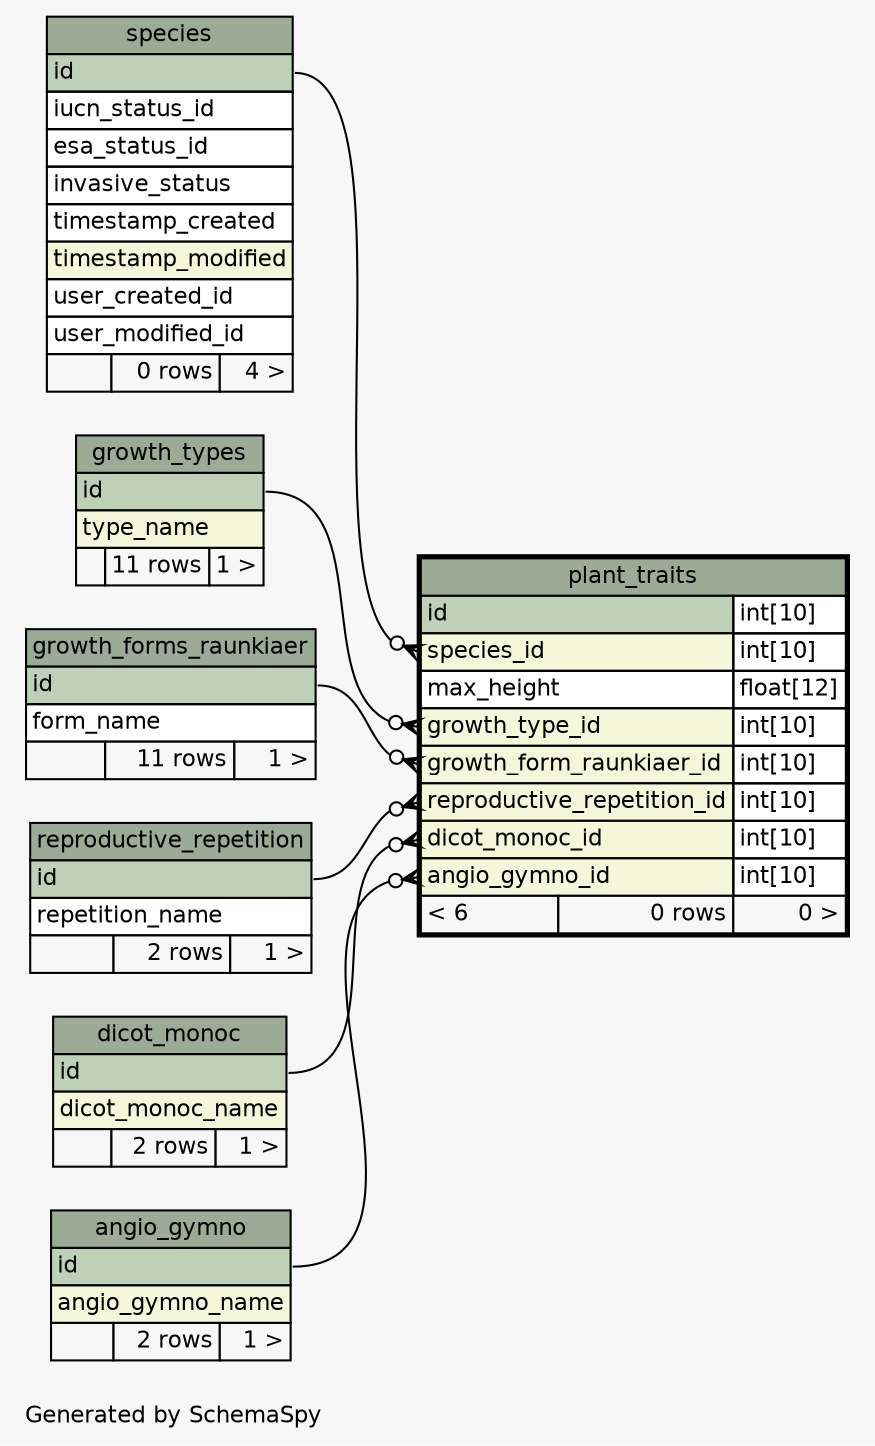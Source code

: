 // dot 2.38.0 on Mac OS X 10.11.1
// SchemaSpy rev 590
digraph "oneDegreeRelationshipsDiagram" {
  graph [
    rankdir="RL"
    bgcolor="#f7f7f7"
    label="\nGenerated by SchemaSpy"
    labeljust="l"
    nodesep="0.18"
    ranksep="0.46"
    fontname="Helvetica"
    fontsize="11"
  ];
  node [
    fontname="Helvetica"
    fontsize="11"
    shape="plaintext"
  ];
  edge [
    arrowsize="0.8"
  ];
  "plant_traits":"angio_gymno_id":w -> "angio_gymno":"id":e [arrowhead=none dir=back arrowtail=crowodot];
  "plant_traits":"dicot_monoc_id":w -> "dicot_monoc":"id":e [arrowhead=none dir=back arrowtail=crowodot];
  "plant_traits":"growth_form_raunkiaer_id":w -> "growth_forms_raunkiaer":"id":e [arrowhead=none dir=back arrowtail=crowodot];
  "plant_traits":"growth_type_id":w -> "growth_types":"id":e [arrowhead=none dir=back arrowtail=crowodot];
  "plant_traits":"reproductive_repetition_id":w -> "reproductive_repetition":"id":e [arrowhead=none dir=back arrowtail=crowodot];
  "plant_traits":"species_id":w -> "species":"id":e [arrowhead=none dir=back arrowtail=crowodot];
  "angio_gymno" [
    label=<
    <TABLE BORDER="0" CELLBORDER="1" CELLSPACING="0" BGCOLOR="#ffffff">
      <TR><TD COLSPAN="3" BGCOLOR="#9bab96" ALIGN="CENTER">angio_gymno</TD></TR>
      <TR><TD PORT="id" COLSPAN="3" BGCOLOR="#bed1b8" ALIGN="LEFT">id</TD></TR>
      <TR><TD PORT="angio_gymno_name" COLSPAN="3" BGCOLOR="#f4f7da" ALIGN="LEFT">angio_gymno_name</TD></TR>
      <TR><TD ALIGN="LEFT" BGCOLOR="#f7f7f7">  </TD><TD ALIGN="RIGHT" BGCOLOR="#f7f7f7">2 rows</TD><TD ALIGN="RIGHT" BGCOLOR="#f7f7f7">1 &gt;</TD></TR>
    </TABLE>>
    URL="angio_gymno.html"
    tooltip="angio_gymno"
  ];
  "dicot_monoc" [
    label=<
    <TABLE BORDER="0" CELLBORDER="1" CELLSPACING="0" BGCOLOR="#ffffff">
      <TR><TD COLSPAN="3" BGCOLOR="#9bab96" ALIGN="CENTER">dicot_monoc</TD></TR>
      <TR><TD PORT="id" COLSPAN="3" BGCOLOR="#bed1b8" ALIGN="LEFT">id</TD></TR>
      <TR><TD PORT="dicot_monoc_name" COLSPAN="3" BGCOLOR="#f4f7da" ALIGN="LEFT">dicot_monoc_name</TD></TR>
      <TR><TD ALIGN="LEFT" BGCOLOR="#f7f7f7">  </TD><TD ALIGN="RIGHT" BGCOLOR="#f7f7f7">2 rows</TD><TD ALIGN="RIGHT" BGCOLOR="#f7f7f7">1 &gt;</TD></TR>
    </TABLE>>
    URL="dicot_monoc.html"
    tooltip="dicot_monoc"
  ];
  "growth_forms_raunkiaer" [
    label=<
    <TABLE BORDER="0" CELLBORDER="1" CELLSPACING="0" BGCOLOR="#ffffff">
      <TR><TD COLSPAN="3" BGCOLOR="#9bab96" ALIGN="CENTER">growth_forms_raunkiaer</TD></TR>
      <TR><TD PORT="id" COLSPAN="3" BGCOLOR="#bed1b8" ALIGN="LEFT">id</TD></TR>
      <TR><TD PORT="form_name" COLSPAN="3" ALIGN="LEFT">form_name</TD></TR>
      <TR><TD ALIGN="LEFT" BGCOLOR="#f7f7f7">  </TD><TD ALIGN="RIGHT" BGCOLOR="#f7f7f7">11 rows</TD><TD ALIGN="RIGHT" BGCOLOR="#f7f7f7">1 &gt;</TD></TR>
    </TABLE>>
    URL="growth_forms_raunkiaer.html"
    tooltip="growth_forms_raunkiaer"
  ];
  "growth_types" [
    label=<
    <TABLE BORDER="0" CELLBORDER="1" CELLSPACING="0" BGCOLOR="#ffffff">
      <TR><TD COLSPAN="3" BGCOLOR="#9bab96" ALIGN="CENTER">growth_types</TD></TR>
      <TR><TD PORT="id" COLSPAN="3" BGCOLOR="#bed1b8" ALIGN="LEFT">id</TD></TR>
      <TR><TD PORT="type_name" COLSPAN="3" BGCOLOR="#f4f7da" ALIGN="LEFT">type_name</TD></TR>
      <TR><TD ALIGN="LEFT" BGCOLOR="#f7f7f7">  </TD><TD ALIGN="RIGHT" BGCOLOR="#f7f7f7">11 rows</TD><TD ALIGN="RIGHT" BGCOLOR="#f7f7f7">1 &gt;</TD></TR>
    </TABLE>>
    URL="growth_types.html"
    tooltip="growth_types"
  ];
  "plant_traits" [
    label=<
    <TABLE BORDER="2" CELLBORDER="1" CELLSPACING="0" BGCOLOR="#ffffff">
      <TR><TD COLSPAN="3" BGCOLOR="#9bab96" ALIGN="CENTER">plant_traits</TD></TR>
      <TR><TD PORT="id" COLSPAN="2" BGCOLOR="#bed1b8" ALIGN="LEFT">id</TD><TD PORT="id.type" ALIGN="LEFT">int[10]</TD></TR>
      <TR><TD PORT="species_id" COLSPAN="2" BGCOLOR="#f4f7da" ALIGN="LEFT">species_id</TD><TD PORT="species_id.type" ALIGN="LEFT">int[10]</TD></TR>
      <TR><TD PORT="max_height" COLSPAN="2" ALIGN="LEFT">max_height</TD><TD PORT="max_height.type" ALIGN="LEFT">float[12]</TD></TR>
      <TR><TD PORT="growth_type_id" COLSPAN="2" BGCOLOR="#f4f7da" ALIGN="LEFT">growth_type_id</TD><TD PORT="growth_type_id.type" ALIGN="LEFT">int[10]</TD></TR>
      <TR><TD PORT="growth_form_raunkiaer_id" COLSPAN="2" BGCOLOR="#f4f7da" ALIGN="LEFT">growth_form_raunkiaer_id</TD><TD PORT="growth_form_raunkiaer_id.type" ALIGN="LEFT">int[10]</TD></TR>
      <TR><TD PORT="reproductive_repetition_id" COLSPAN="2" BGCOLOR="#f4f7da" ALIGN="LEFT">reproductive_repetition_id</TD><TD PORT="reproductive_repetition_id.type" ALIGN="LEFT">int[10]</TD></TR>
      <TR><TD PORT="dicot_monoc_id" COLSPAN="2" BGCOLOR="#f4f7da" ALIGN="LEFT">dicot_monoc_id</TD><TD PORT="dicot_monoc_id.type" ALIGN="LEFT">int[10]</TD></TR>
      <TR><TD PORT="angio_gymno_id" COLSPAN="2" BGCOLOR="#f4f7da" ALIGN="LEFT">angio_gymno_id</TD><TD PORT="angio_gymno_id.type" ALIGN="LEFT">int[10]</TD></TR>
      <TR><TD ALIGN="LEFT" BGCOLOR="#f7f7f7">&lt; 6</TD><TD ALIGN="RIGHT" BGCOLOR="#f7f7f7">0 rows</TD><TD ALIGN="RIGHT" BGCOLOR="#f7f7f7">0 &gt;</TD></TR>
    </TABLE>>
    URL="plant_traits.html"
    tooltip="plant_traits"
  ];
  "reproductive_repetition" [
    label=<
    <TABLE BORDER="0" CELLBORDER="1" CELLSPACING="0" BGCOLOR="#ffffff">
      <TR><TD COLSPAN="3" BGCOLOR="#9bab96" ALIGN="CENTER">reproductive_repetition</TD></TR>
      <TR><TD PORT="id" COLSPAN="3" BGCOLOR="#bed1b8" ALIGN="LEFT">id</TD></TR>
      <TR><TD PORT="repetition_name" COLSPAN="3" ALIGN="LEFT">repetition_name</TD></TR>
      <TR><TD ALIGN="LEFT" BGCOLOR="#f7f7f7">  </TD><TD ALIGN="RIGHT" BGCOLOR="#f7f7f7">2 rows</TD><TD ALIGN="RIGHT" BGCOLOR="#f7f7f7">1 &gt;</TD></TR>
    </TABLE>>
    URL="reproductive_repetition.html"
    tooltip="reproductive_repetition"
  ];
  "species" [
    label=<
    <TABLE BORDER="0" CELLBORDER="1" CELLSPACING="0" BGCOLOR="#ffffff">
      <TR><TD COLSPAN="3" BGCOLOR="#9bab96" ALIGN="CENTER">species</TD></TR>
      <TR><TD PORT="id" COLSPAN="3" BGCOLOR="#bed1b8" ALIGN="LEFT">id</TD></TR>
      <TR><TD PORT="iucn_status_id" COLSPAN="3" ALIGN="LEFT">iucn_status_id</TD></TR>
      <TR><TD PORT="esa_status_id" COLSPAN="3" ALIGN="LEFT">esa_status_id</TD></TR>
      <TR><TD PORT="invasive_status" COLSPAN="3" ALIGN="LEFT">invasive_status</TD></TR>
      <TR><TD PORT="timestamp_created" COLSPAN="3" ALIGN="LEFT">timestamp_created</TD></TR>
      <TR><TD PORT="timestamp_modified" COLSPAN="3" BGCOLOR="#f4f7da" ALIGN="LEFT">timestamp_modified</TD></TR>
      <TR><TD PORT="user_created_id" COLSPAN="3" ALIGN="LEFT">user_created_id</TD></TR>
      <TR><TD PORT="user_modified_id" COLSPAN="3" ALIGN="LEFT">user_modified_id</TD></TR>
      <TR><TD ALIGN="LEFT" BGCOLOR="#f7f7f7">  </TD><TD ALIGN="RIGHT" BGCOLOR="#f7f7f7">0 rows</TD><TD ALIGN="RIGHT" BGCOLOR="#f7f7f7">4 &gt;</TD></TR>
    </TABLE>>
    URL="species.html"
    tooltip="species"
  ];
}
